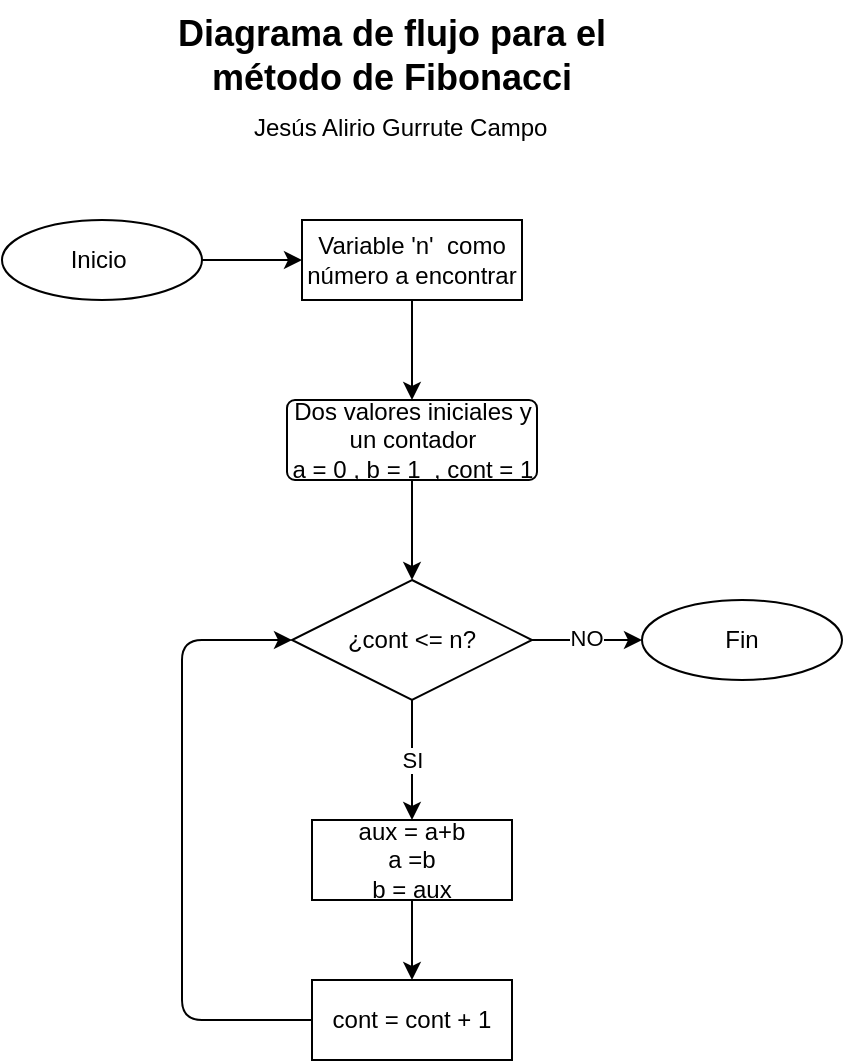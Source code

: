 <mxfile>
    <diagram id="QinzjufaOVoNejrBc3Ke" name="Page-1">
        <mxGraphModel dx="832" dy="563" grid="1" gridSize="10" guides="1" tooltips="1" connect="1" arrows="1" fold="1" page="1" pageScale="1" pageWidth="850" pageHeight="1100" math="0" shadow="0">
            <root>
                <mxCell id="0"/>
                <mxCell id="1" parent="0"/>
                <mxCell id="2" value="&lt;font style=&quot;font-size: 18px;&quot;&gt;&lt;b&gt;Diagrama de flujo para el método de Fibonacci&lt;/b&gt;&lt;/font&gt;" style="text;strokeColor=none;fillColor=none;spacingLeft=4;spacingRight=4;overflow=hidden;rotatable=0;points=[[0,0.5],[1,0.5]];portConstraint=eastwest;fontSize=12;whiteSpace=wrap;html=1;align=center;" parent="1" vertex="1">
                    <mxGeometry x="250" y="40" width="290" height="50" as="geometry"/>
                </mxCell>
                <mxCell id="4" value="Jesús Alirio Gurrute Campo" style="text;strokeColor=none;fillColor=none;spacingLeft=4;spacingRight=4;overflow=hidden;rotatable=0;points=[[0,0.5],[1,0.5]];portConstraint=eastwest;fontSize=12;whiteSpace=wrap;html=1;" parent="1" vertex="1">
                    <mxGeometry x="320" y="90" width="180" height="30" as="geometry"/>
                </mxCell>
                <mxCell id="8" style="edgeStyle=none;html=1;exitX=1;exitY=0.5;exitDx=0;exitDy=0;entryX=0;entryY=0.5;entryDx=0;entryDy=0;" parent="1" source="5" target="6" edge="1">
                    <mxGeometry relative="1" as="geometry"/>
                </mxCell>
                <mxCell id="5" value="Inicio&amp;nbsp;" style="ellipse;whiteSpace=wrap;html=1;align=center;" parent="1" vertex="1">
                    <mxGeometry x="200" y="150" width="100" height="40" as="geometry"/>
                </mxCell>
                <mxCell id="9" style="edgeStyle=none;html=1;exitX=0.5;exitY=1;exitDx=0;exitDy=0;entryX=0.5;entryY=0;entryDx=0;entryDy=0;" parent="1" source="6" target="7" edge="1">
                    <mxGeometry relative="1" as="geometry"/>
                </mxCell>
                <mxCell id="6" value="Variable &#39;n&#39;&amp;nbsp; como número a encontrar" style="whiteSpace=wrap;html=1;align=center;" parent="1" vertex="1">
                    <mxGeometry x="350" y="150" width="110" height="40" as="geometry"/>
                </mxCell>
                <mxCell id="11" style="edgeStyle=none;html=1;exitX=0.5;exitY=1;exitDx=0;exitDy=0;entryX=0.5;entryY=0;entryDx=0;entryDy=0;" parent="1" source="7" target="10" edge="1">
                    <mxGeometry relative="1" as="geometry"/>
                </mxCell>
                <mxCell id="7" value="Dos valores iniciales y un contador&lt;div&gt;a = 0 , b = 1&amp;nbsp; , cont = 1&lt;/div&gt;" style="rounded=1;arcSize=10;whiteSpace=wrap;html=1;align=center;" parent="1" vertex="1">
                    <mxGeometry x="342.5" y="240" width="125" height="40" as="geometry"/>
                </mxCell>
                <mxCell id="14" style="edgeStyle=none;html=1;exitX=0.5;exitY=1;exitDx=0;exitDy=0;entryX=0.5;entryY=0;entryDx=0;entryDy=0;" parent="1" source="10" target="12" edge="1">
                    <mxGeometry relative="1" as="geometry"/>
                </mxCell>
                <mxCell id="15" value="SI" style="edgeLabel;html=1;align=center;verticalAlign=middle;resizable=0;points=[];" parent="14" vertex="1" connectable="0">
                    <mxGeometry x="0.003" relative="1" as="geometry">
                        <mxPoint as="offset"/>
                    </mxGeometry>
                </mxCell>
                <mxCell id="18" style="edgeStyle=none;html=1;exitX=1;exitY=0.5;exitDx=0;exitDy=0;entryX=0;entryY=0.5;entryDx=0;entryDy=0;" parent="1" source="10" target="17" edge="1">
                    <mxGeometry relative="1" as="geometry"/>
                </mxCell>
                <mxCell id="19" value="NO" style="edgeLabel;html=1;align=center;verticalAlign=middle;resizable=0;points=[];" parent="18" vertex="1" connectable="0">
                    <mxGeometry x="-0.031" y="1" relative="1" as="geometry">
                        <mxPoint as="offset"/>
                    </mxGeometry>
                </mxCell>
                <mxCell id="10" value="¿cont &amp;lt;= n?" style="shape=rhombus;perimeter=rhombusPerimeter;whiteSpace=wrap;html=1;align=center;" parent="1" vertex="1">
                    <mxGeometry x="345" y="330" width="120" height="60" as="geometry"/>
                </mxCell>
                <mxCell id="16" style="edgeStyle=none;html=1;exitX=0.5;exitY=1;exitDx=0;exitDy=0;entryX=0.5;entryY=0;entryDx=0;entryDy=0;" parent="1" source="12" target="13" edge="1">
                    <mxGeometry relative="1" as="geometry"/>
                </mxCell>
                <mxCell id="12" value="aux = a+b&lt;div&gt;a =b&lt;/div&gt;&lt;div&gt;b = aux&lt;/div&gt;" style="whiteSpace=wrap;html=1;align=center;" parent="1" vertex="1">
                    <mxGeometry x="355" y="450" width="100" height="40" as="geometry"/>
                </mxCell>
                <mxCell id="20" style="edgeStyle=none;html=1;exitX=0;exitY=0.5;exitDx=0;exitDy=0;entryX=0;entryY=0.5;entryDx=0;entryDy=0;" parent="1" source="13" target="10" edge="1">
                    <mxGeometry relative="1" as="geometry">
                        <Array as="points">
                            <mxPoint x="290" y="550"/>
                            <mxPoint x="290" y="360"/>
                        </Array>
                    </mxGeometry>
                </mxCell>
                <mxCell id="13" value="cont = cont + 1" style="whiteSpace=wrap;html=1;align=center;" parent="1" vertex="1">
                    <mxGeometry x="355" y="530" width="100" height="40" as="geometry"/>
                </mxCell>
                <mxCell id="17" value="Fin" style="ellipse;whiteSpace=wrap;html=1;align=center;" parent="1" vertex="1">
                    <mxGeometry x="520" y="340" width="100" height="40" as="geometry"/>
                </mxCell>
            </root>
        </mxGraphModel>
    </diagram>
</mxfile>